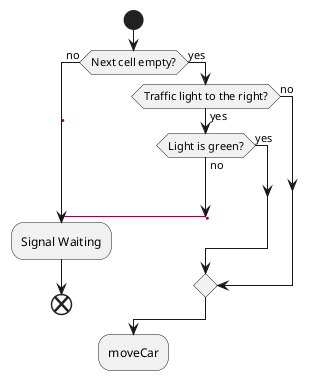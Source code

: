 @startuml car

start
if (Next cell empty?) then (no)
'space label only for alignment
label sp_lab0
label sp_lab1
'real label
label lab
label foo
:Signal Waiting;
end
else (yes)
if (Traffic light to the right?) then (yes)
if (Light is green?) then (no)

label sp_lab2

goto sp_lab1
else (yes)

endif

else (no)

endif
endif
:moveCar;

@enduml
